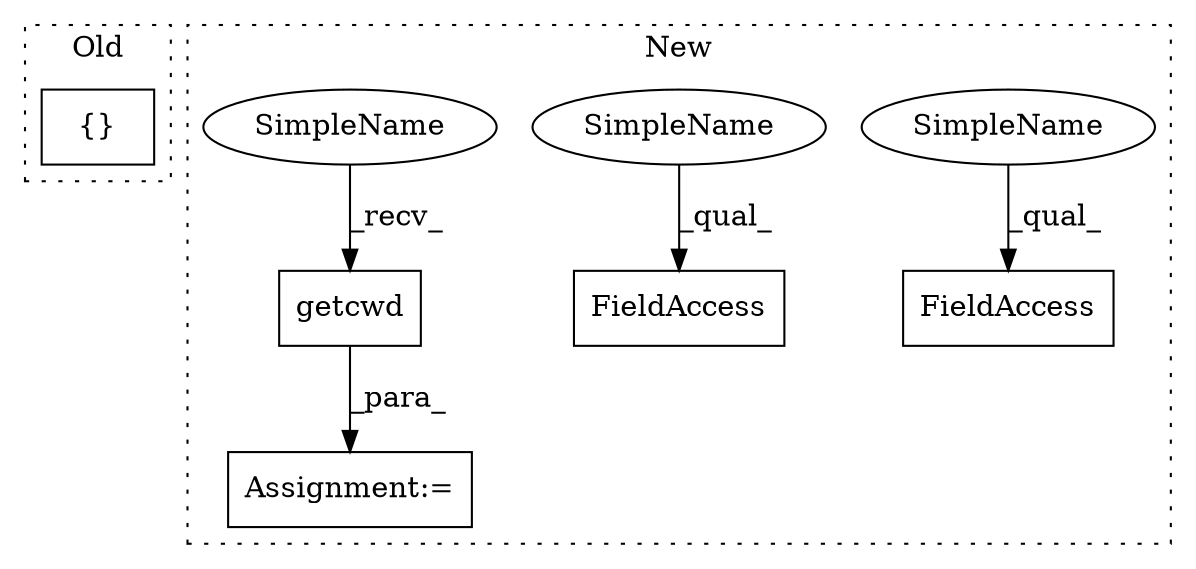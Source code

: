digraph G {
subgraph cluster0 {
1 [label="{}" a="4" s="1921" l="2" shape="box"];
label = "Old";
style="dotted";
}
subgraph cluster1 {
2 [label="getcwd" a="32" s="3355" l="8" shape="box"];
3 [label="FieldAccess" a="22" s="3390" l="7" shape="box"];
4 [label="Assignment:=" a="7" s="3338" l="1" shape="box"];
5 [label="FieldAccess" a="22" s="3339" l="7" shape="box"];
6 [label="SimpleName" a="42" s="3339" l="2" shape="ellipse"];
7 [label="SimpleName" a="42" s="3390" l="2" shape="ellipse"];
8 [label="SimpleName" a="42" s="3352" l="2" shape="ellipse"];
label = "New";
style="dotted";
}
2 -> 4 [label="_para_"];
6 -> 5 [label="_qual_"];
7 -> 3 [label="_qual_"];
8 -> 2 [label="_recv_"];
}